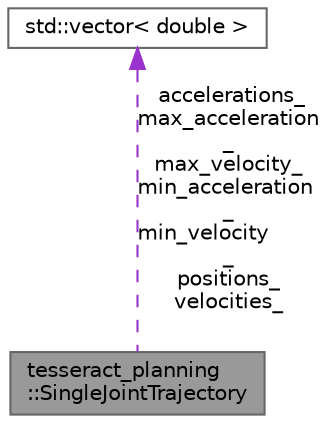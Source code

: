 digraph "tesseract_planning::SingleJointTrajectory"
{
 // LATEX_PDF_SIZE
  bgcolor="transparent";
  edge [fontname=Helvetica,fontsize=10,labelfontname=Helvetica,labelfontsize=10];
  node [fontname=Helvetica,fontsize=10,shape=box,height=0.2,width=0.4];
  Node1 [label="tesseract_planning\l::SingleJointTrajectory",height=0.2,width=0.4,color="gray40", fillcolor="grey60", style="filled", fontcolor="black",tooltip=" "];
  Node2 -> Node1 [dir="back",color="darkorchid3",style="dashed",label=" accelerations_\nmax_acceleration\l_\nmax_velocity_\nmin_acceleration\l_\nmin_velocity\l_\npositions_\nvelocities_" ];
  Node2 [label="std::vector\< double \>",height=0.2,width=0.4,color="gray40", fillcolor="white", style="filled",tooltip=" "];
}
